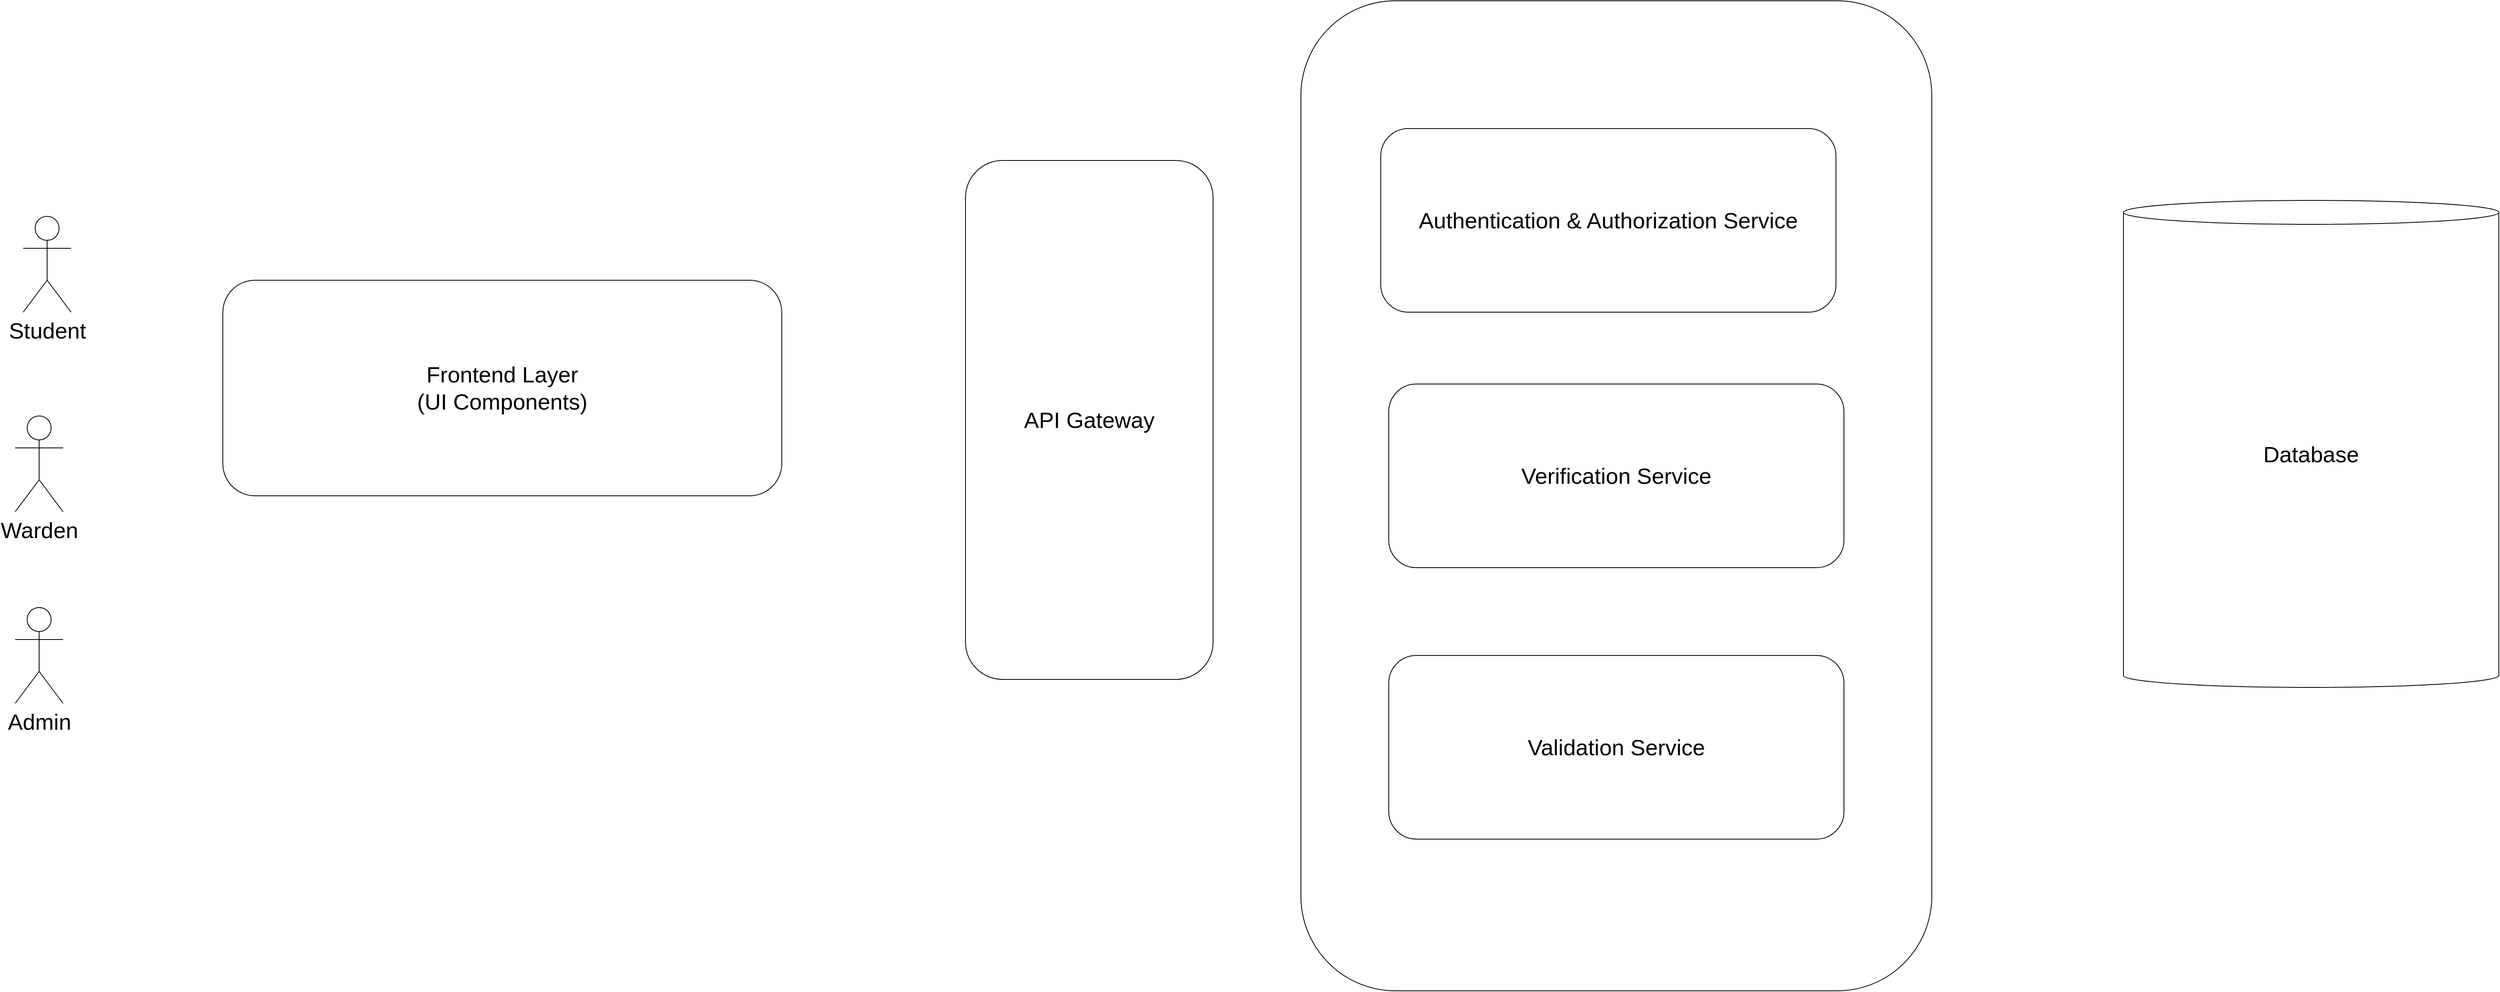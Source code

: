 <mxfile version="24.7.17">
  <diagram name="Page-1" id="gdyXt6v3vsUuZrMh-81j">
    <mxGraphModel dx="3943" dy="2111" grid="1" gridSize="10" guides="1" tooltips="1" connect="1" arrows="1" fold="1" page="1" pageScale="1" pageWidth="3937" pageHeight="7874" math="0" shadow="0">
      <root>
        <mxCell id="0" />
        <mxCell id="1" parent="0" />
        <mxCell id="IFWX6acOQtcKj59yUDU_-12" value="" style="rounded=1;whiteSpace=wrap;html=1;fillColor=none;" vertex="1" parent="1">
          <mxGeometry x="2040" y="2370" width="790" height="1240" as="geometry" />
        </mxCell>
        <mxCell id="hxYweo_pgfPjeb7crnxX-8" value="&lt;font style=&quot;font-size: 28px;&quot;&gt;Student&lt;/font&gt;" style="shape=umlActor;verticalLabelPosition=bottom;verticalAlign=top;html=1;outlineConnect=0;" parent="1" vertex="1">
          <mxGeometry x="440" y="2640" width="60" height="120" as="geometry" />
        </mxCell>
        <mxCell id="hxYweo_pgfPjeb7crnxX-10" value="&lt;font style=&quot;font-size: 28px;&quot;&gt;Warden&lt;/font&gt;" style="shape=umlActor;verticalLabelPosition=bottom;verticalAlign=top;html=1;outlineConnect=0;" parent="1" vertex="1">
          <mxGeometry x="430" y="2890" width="60" height="120" as="geometry" />
        </mxCell>
        <mxCell id="hxYweo_pgfPjeb7crnxX-11" value="&lt;font style=&quot;font-size: 28px;&quot;&gt;Admin&lt;/font&gt;" style="shape=umlActor;verticalLabelPosition=bottom;verticalAlign=top;html=1;outlineConnect=0;" parent="1" vertex="1">
          <mxGeometry x="430" y="3130" width="60" height="120" as="geometry" />
        </mxCell>
        <mxCell id="hxYweo_pgfPjeb7crnxX-12" value="&lt;font style=&quot;font-size: 28px;&quot;&gt;Frontend Layer&lt;/font&gt;&lt;div&gt;&lt;font style=&quot;font-size: 28px;&quot;&gt;(UI Components)&lt;/font&gt;&lt;/div&gt;" style="rounded=1;whiteSpace=wrap;html=1;fillColor=default;" parent="1" vertex="1">
          <mxGeometry x="690" y="2720" width="700" height="270" as="geometry" />
        </mxCell>
        <mxCell id="IFWX6acOQtcKj59yUDU_-4" value="&lt;font style=&quot;font-size: 28px;&quot;&gt;API Gateway&lt;/font&gt;" style="rounded=1;whiteSpace=wrap;html=1;" vertex="1" parent="1">
          <mxGeometry x="1620" y="2570" width="310" height="650" as="geometry" />
        </mxCell>
        <mxCell id="IFWX6acOQtcKj59yUDU_-7" value="&lt;font style=&quot;font-size: 28px;&quot;&gt;Authentication &amp;amp; Authorization Service&lt;/font&gt;" style="rounded=1;whiteSpace=wrap;html=1;" vertex="1" parent="1">
          <mxGeometry x="2140" y="2530" width="570" height="230" as="geometry" />
        </mxCell>
        <mxCell id="IFWX6acOQtcKj59yUDU_-10" value="&lt;font style=&quot;font-size: 28px;&quot;&gt;Verification Service&lt;/font&gt;" style="rounded=1;whiteSpace=wrap;html=1;" vertex="1" parent="1">
          <mxGeometry x="2150" y="2850" width="570" height="230" as="geometry" />
        </mxCell>
        <mxCell id="IFWX6acOQtcKj59yUDU_-11" value="&lt;font style=&quot;font-size: 28px;&quot;&gt;Validation Service&lt;/font&gt;" style="rounded=1;whiteSpace=wrap;html=1;" vertex="1" parent="1">
          <mxGeometry x="2150" y="3190" width="570" height="230" as="geometry" />
        </mxCell>
        <mxCell id="IFWX6acOQtcKj59yUDU_-13" value="&lt;font style=&quot;font-size: 28px;&quot;&gt;Database&lt;/font&gt;" style="shape=cylinder3;whiteSpace=wrap;html=1;boundedLbl=1;backgroundOutline=1;size=15;" vertex="1" parent="1">
          <mxGeometry x="3070" y="2620" width="470" height="610" as="geometry" />
        </mxCell>
      </root>
    </mxGraphModel>
  </diagram>
</mxfile>
